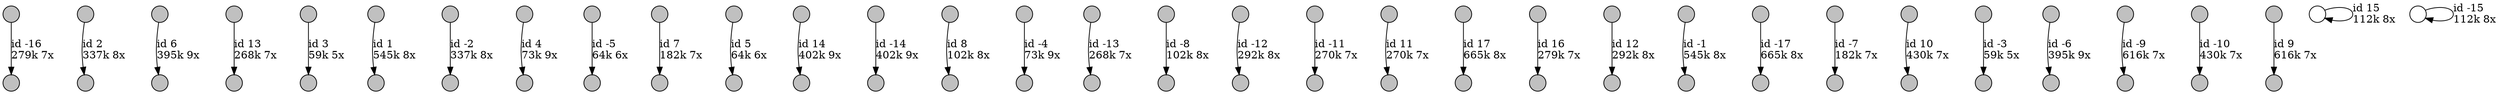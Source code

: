 digraph {
nodesep = 0.5;
node [shape = circle, label = "", height = 0.3];
"0" [style = "filled", fillcolor = "grey"];
"1" [style = "filled", fillcolor = "grey"];
"2" [style = "filled", fillcolor = "grey"];
"3" [style = "filled", fillcolor = "grey"];
"4" [style = "filled", fillcolor = "grey"];
"5" [style = "filled", fillcolor = "grey"];
"6" [style = "filled", fillcolor = "grey"];
"7" [style = "filled", fillcolor = "grey"];
"8" [style = "filled", fillcolor = "grey"];
"9" [style = "filled", fillcolor = "grey"];
"10" [style = "filled", fillcolor = "grey"];
"11" [style = "filled", fillcolor = "grey"];
"12" [style = "filled", fillcolor = "grey"];
"13" [style = "filled", fillcolor = "grey"];
"14" [style = "filled", fillcolor = "grey"];
"15" [style = "filled", fillcolor = "grey"];
"16" [style = "filled", fillcolor = "grey"];
"17" [style = "filled", fillcolor = "grey"];
"18" [style = "filled", fillcolor = "grey"];
"19" [style = "filled", fillcolor = "grey"];
"20" [style = "filled", fillcolor = "grey"];
"21" [style = "filled", fillcolor = "grey"];
"22" [style = "filled", fillcolor = "grey"];
"23" [style = "filled", fillcolor = "grey"];
"24" [style = "filled", fillcolor = "grey"];
"25" [style = "filled", fillcolor = "grey"];
"26" [style = "filled", fillcolor = "grey"];
"27" [style = "filled", fillcolor = "grey"];
"28" [style = "filled", fillcolor = "grey"];
"29" [style = "filled", fillcolor = "grey"];
"30" [style = "filled", fillcolor = "grey"];
"31" [style = "filled", fillcolor = "grey"];
"32" [style = "filled", fillcolor = "grey"];
"33" [style = "filled", fillcolor = "grey"];
"34" [style = "filled", fillcolor = "grey"];
"35" [style = "filled", fillcolor = "grey"];
"36" [style = "filled", fillcolor = "grey"];
"37" [style = "filled", fillcolor = "grey"];
"38" [style = "filled", fillcolor = "grey"];
"39" [style = "filled", fillcolor = "grey"];
"40" [style = "filled", fillcolor = "grey"];
"41" [style = "filled", fillcolor = "grey"];
"42" [style = "filled", fillcolor = "grey"];
"43" [style = "filled", fillcolor = "grey"];
"44" [style = "filled", fillcolor = "grey"];
"45" [style = "filled", fillcolor = "grey"];
"46" [style = "filled", fillcolor = "grey"];
"47" [style = "filled", fillcolor = "grey"];
"48" [style = "filled", fillcolor = "grey"];
"49" [style = "filled", fillcolor = "grey"];
"50" [style = "filled", fillcolor = "grey"];
"51" [style = "filled", fillcolor = "grey"];
"52" [style = "filled", fillcolor = "grey"];
"53" [style = "filled", fillcolor = "grey"];
"54" [style = "filled", fillcolor = "grey"];
"55" [style = "filled", fillcolor = "grey"];
"56" [style = "filled", fillcolor = "grey"];
"57" [style = "filled", fillcolor = "grey"];
"58" [style = "filled", fillcolor = "grey"];
"59" [style = "filled", fillcolor = "grey"];
"60" [style = "filled", fillcolor = "grey"];
"61" [style = "filled", fillcolor = "grey"];
"62" [style = "filled", fillcolor = "grey"];
"63" [style = "filled", fillcolor = "grey"];
"33" -> "6" [label = "id 1\l545k 8x", color = "black"] ;
"1" -> "41" [label = "id 2\l337k 8x", color = "black"] ;
"5" -> "4" [label = "id 3\l59k 5x", color = "black"] ;
"9" -> "8" [label = "id 4\l73k 9x", color = "black"] ;
"27" -> "12" [label = "id 5\l64k 6x", color = "black"] ;
"15" -> "2" [label = "id 6\l395k 9x", color = "black"] ;
"13" -> "11" [label = "id 7\l182k 7x", color = "black"] ;
"17" -> "47" [label = "id 8\l102k 8x", color = "black"] ;
"62" -> "63" [label = "id 9\l616k 7x", color = "black"] ;
"46" -> "44" [label = "id 10\l430k 7x", color = "black"] ;
"26" -> "55" [label = "id 11\l270k 7x", color = "black"] ;
"56" -> "48" [label = "id -6\l395k 9x", color = "black"] ;
"60" -> "38" [label = "id -1\l545k 8x", color = "black"] ;
"30" -> "37" [label = "id 12\l292k 8x", color = "black"] ;
"3" -> "23" [label = "id 13\l268k 7x", color = "black"] ;
"24" -> "49" [label = "id -12\l292k 8x", color = "black"] ;
"19" -> "10" [label = "id -5\l64k 6x", color = "black"] ;
"7" -> "22" [label = "id -2\l337k 8x", color = "black"] ;
"43" -> "58" [label = "id -7\l182k 7x", color = "black"] ;
"50" -> "45" [label = "id -3\l59k 5x", color = "black"] ;
"40" -> "14" [label = "id 14\l402k 9x", color = "black"] ;
"64" -> "64" [label = "id 15\l112k 8x", color = "black"] ;
"51" -> "61" [label = "id -9\l616k 7x", color = "black"] ;
"20" -> "34" [label = "id -13\l268k 7x", color = "black"] ;
"52" -> "53" [label = "id -10\l430k 7x", color = "black"] ;
"29" -> "31" [label = "id 16\l279k 7x", color = "black"] ;
"21" -> "35" [label = "id -8\l102k 8x", color = "black"] ;
"16" -> "36" [label = "id -14\l402k 9x", color = "black"] ;
"32" -> "0" [label = "id -16\l279k 7x", color = "black"] ;
"65" -> "65" [label = "id -15\l112k 8x", color = "black"] ;
"57" -> "28" [label = "id 17\l665k 8x", color = "black"] ;
"54" -> "42" [label = "id -17\l665k 8x", color = "black"] ;
"25" -> "39" [label = "id -11\l270k 7x", color = "black"] ;
"18" -> "59" [label = "id -4\l73k 9x", color = "black"] ;
}
